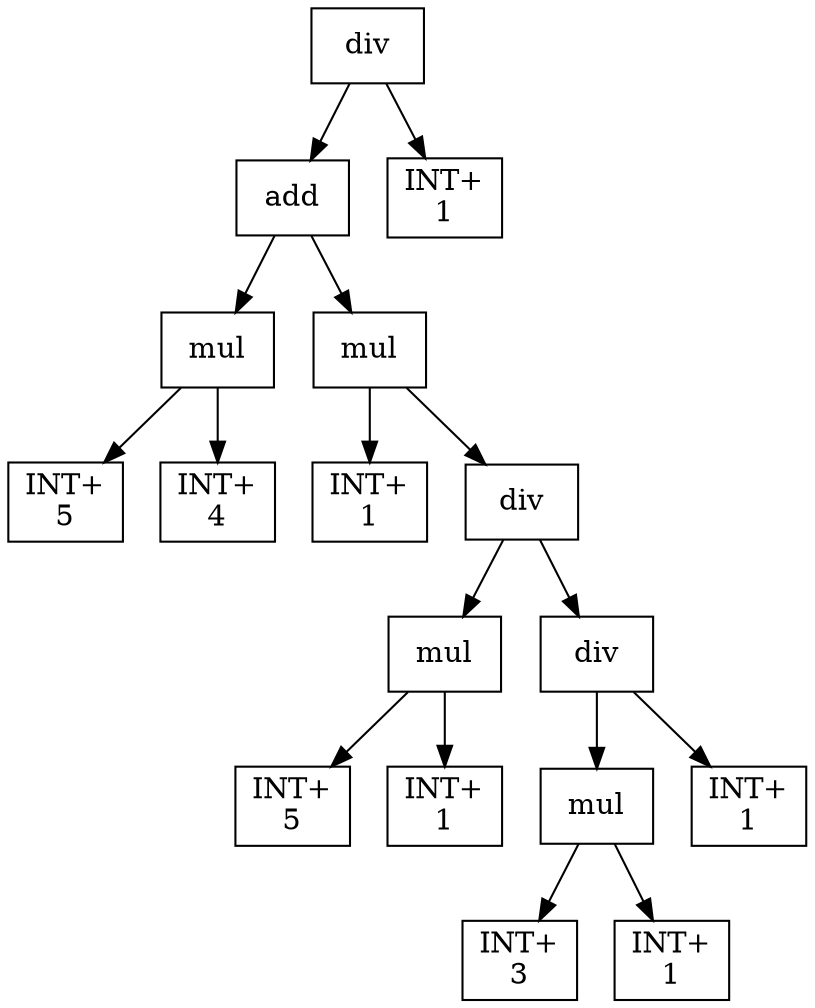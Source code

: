 digraph expr {
  node [shape=box];
  n1 [label="div"];
  n2 [label="add"];
  n3 [label="mul"];
  n4 [label="INT+\n5"];
  n5 [label="INT+\n4"];
  n3 -> n4;
  n3 -> n5;
  n6 [label="mul"];
  n7 [label="INT+\n1"];
  n8 [label="div"];
  n9 [label="mul"];
  n10 [label="INT+\n5"];
  n11 [label="INT+\n1"];
  n9 -> n10;
  n9 -> n11;
  n12 [label="div"];
  n13 [label="mul"];
  n14 [label="INT+\n3"];
  n15 [label="INT+\n1"];
  n13 -> n14;
  n13 -> n15;
  n16 [label="INT+\n1"];
  n12 -> n13;
  n12 -> n16;
  n8 -> n9;
  n8 -> n12;
  n6 -> n7;
  n6 -> n8;
  n2 -> n3;
  n2 -> n6;
  n17 [label="INT+\n1"];
  n1 -> n2;
  n1 -> n17;
}